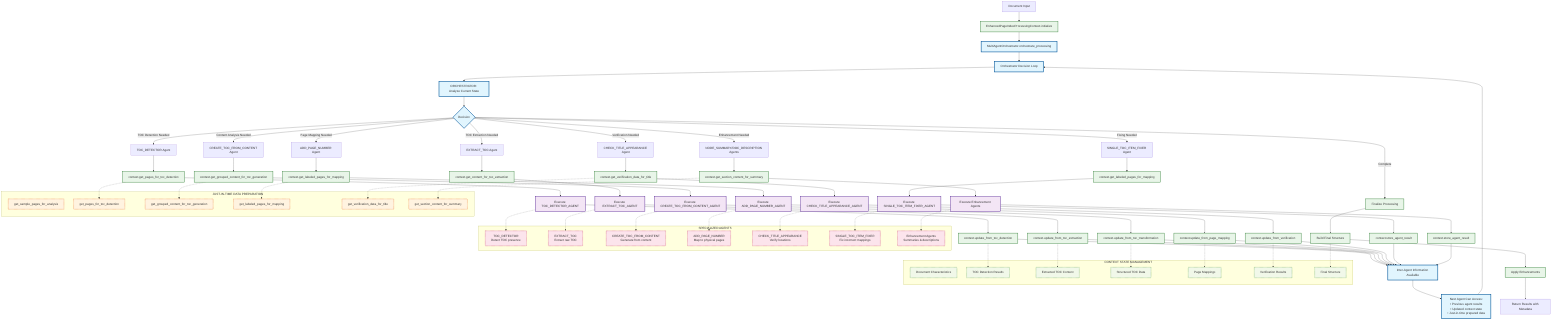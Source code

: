 graph TD
    A[Document Input] --> B[EnhancedPageIndexProcessingContext.initialize]
    B --> C[MultiAgentOrchestrator.orchestrate_processing]
    
    C --> D[Orchestrator Decision Loop]
    D --> E[ORCHESTRATOR: Analyze Current State]
    E --> F{Decision}
    
    F -->|TOC Detection Needed| G[TOC_DETECTOR Agent]
    F -->|TOC Extraction Needed| H[EXTRACT_TOC Agent]
    F -->|Content Analysis Needed| I[CREATE_TOC_FROM_CONTENT Agent]
    F -->|Page Mapping Needed| J[ADD_PAGE_NUMBER Agent]
    F -->|Verification Needed| K[CHECK_TITLE_APPEARANCE Agent]
    F -->|Fixing Needed| L[SINGLE_TOC_ITEM_FIXER Agent]
    F -->|Enhancement Needed| M[NODE_SUMMARY/DOC_DESCRIPTION Agents]
    F -->|Complete| N[Finalize Processing]
    
    %% Just-In-Time Data Preparation
    G --> G1[context.get_pages_for_toc_detection]
    H --> H1[context.get_content_for_toc_extraction]
    I --> I1[context.get_grouped_content_for_toc_generation]
    J --> J1[context.get_labeled_pages_for_mapping]
    K --> K1[context.get_verification_data_for_title]
    L --> L1[context.get_labeled_pages_for_mapping]
    M --> M1[context.get_section_content_for_summary]
    
    %% Agent Execution
    G1 --> G2[Execute TOC_DETECTOR_AGENT]
    H1 --> H2[Execute EXTRACT_TOC_AGENT]
    I1 --> I2[Execute CREATE_TOC_FROM_CONTENT_AGENT]
    J1 --> J2[Execute ADD_PAGE_NUMBER_AGENT]
    K1 --> K2[Execute CHECK_TITLE_APPEARANCE_AGENT]
    L1 --> L2[Execute SINGLE_TOC_ITEM_FIXER_AGENT]
    M1 --> M2[Execute Enhancement Agents]
    
    %% Result Processing & Context Updates
    G2 --> G3[context.update_from_toc_detection]
    H2 --> H3[context.update_from_toc_extraction]
    I2 --> I3[context.update_from_toc_transformation]
    J2 --> J4[context.update_from_page_mapping]
    K2 --> K3[context.update_from_verification]
    L2 --> L3[context.store_agent_result]
    M2 --> M3[context.store_agent_result]
    
    %% Information Flow Between Agents
    G3 --> O[Inter-Agent Information Available]
    H3 --> O
    I3 --> O
    J4 --> O
    K3 --> O
    L3 --> O
    M3 --> O
    
    O --> P[Next Agent Can Access:<br/>• Previous agent results<br/>• Updated context state<br/>• Just-in-time prepared data]
    P --> D
    
    N --> Q[Build Final Structure]
    Q --> R[Apply Enhancements]
    R --> S[Return Results with Metadata]
    
    %% Context State Tracking
    subgraph "CONTEXT STATE MANAGEMENT"
        CS1[Document Characteristics]
        CS2[TOC Detection Results]
        CS3[Extracted TOC Content]
        CS4[Structured TOC Data]
        CS5[Page Mappings]
        CS6[Verification Results]
        CS7[Final Structure]
    end
    
    %% Just-In-Time Data Providers
    subgraph "JUST-IN-TIME DATA PREPARATION"
        JIT1[get_sample_pages_for_analysis]
        JIT2[get_pages_for_toc_detection]
        JIT3[get_grouped_content_for_toc_generation]
        JIT4[get_labeled_pages_for_mapping]
        JIT5[get_verification_data_for_title]
        JIT6[get_section_content_for_summary]
    end
    
    %% Agent Registry
    subgraph "SPECIALIZED AGENTS"
        SA1[TOC_DETECTOR<br/>Detect TOC presence]
        SA2[EXTRACT_TOC<br/>Extract raw TOC]
        SA3[CREATE_TOC_FROM_CONTENT<br/>Generate from content]
        SA4[ADD_PAGE_NUMBER<br/>Map to physical pages]
        SA5[CHECK_TITLE_APPEARANCE<br/>Verify locations]
        SA6[SINGLE_TOC_ITEM_FIXER<br/>Fix incorrect mappings]
        SA7[Enhancement Agents<br/>Summaries & descriptions]
    end
    
    G1 -.-> JIT2
    I1 -.-> JIT3
    J1 -.-> JIT4
    K1 -.-> JIT5
    M1 -.-> JIT6
    
    G2 -.-> SA1
    H2 -.-> SA2
    I2 -.-> SA3
    J2 -.-> SA4
    K2 -.-> SA5
    L2 -.-> SA6
    M2 -.-> SA7
    
    G3 -.-> CS2
    H3 -.-> CS3
    I3 -.-> CS4
    J4 -.-> CS5
    K3 -.-> CS6
    Q -.-> CS7
    
    classDef orchestrator fill:#e1f5fe,stroke:#01579b,stroke-width:3px
    classDef context fill:#e8f5e8,stroke:#2e7d32,stroke-width:2px
    classDef agent fill:#f3e5f5,stroke:#4a148c,stroke-width:2px
    classDef dataPrep fill:#fff3e0,stroke:#e65100,stroke-width:2px,stroke-dasharray: 3 3
    classDef stateManagement fill:#f1f8e9,stroke:#388e3c,stroke-width:2px,stroke-dasharray: 3 3
    classDef agentRegistry fill:#fce4ec,stroke:#c2185b,stroke-width:2px,stroke-dasharray: 3 3
    
    class C,D,E,F,O,P orchestrator
    class B,G1,H1,I1,J1,K1,L1,M1,G3,H3,I3,J4,K3,L3,M3,N,Q,R context
    class G2,H2,I2,J2,K2,L2,M2 agent
    class JIT1,JIT2,JIT3,JIT4,JIT5,JIT6 dataPrep
    class CS1,CS2,CS3,CS4,CS5,CS6,CS7 stateManagement
    class SA1,SA2,SA3,SA4,SA5,SA6,SA7 agentRegistry